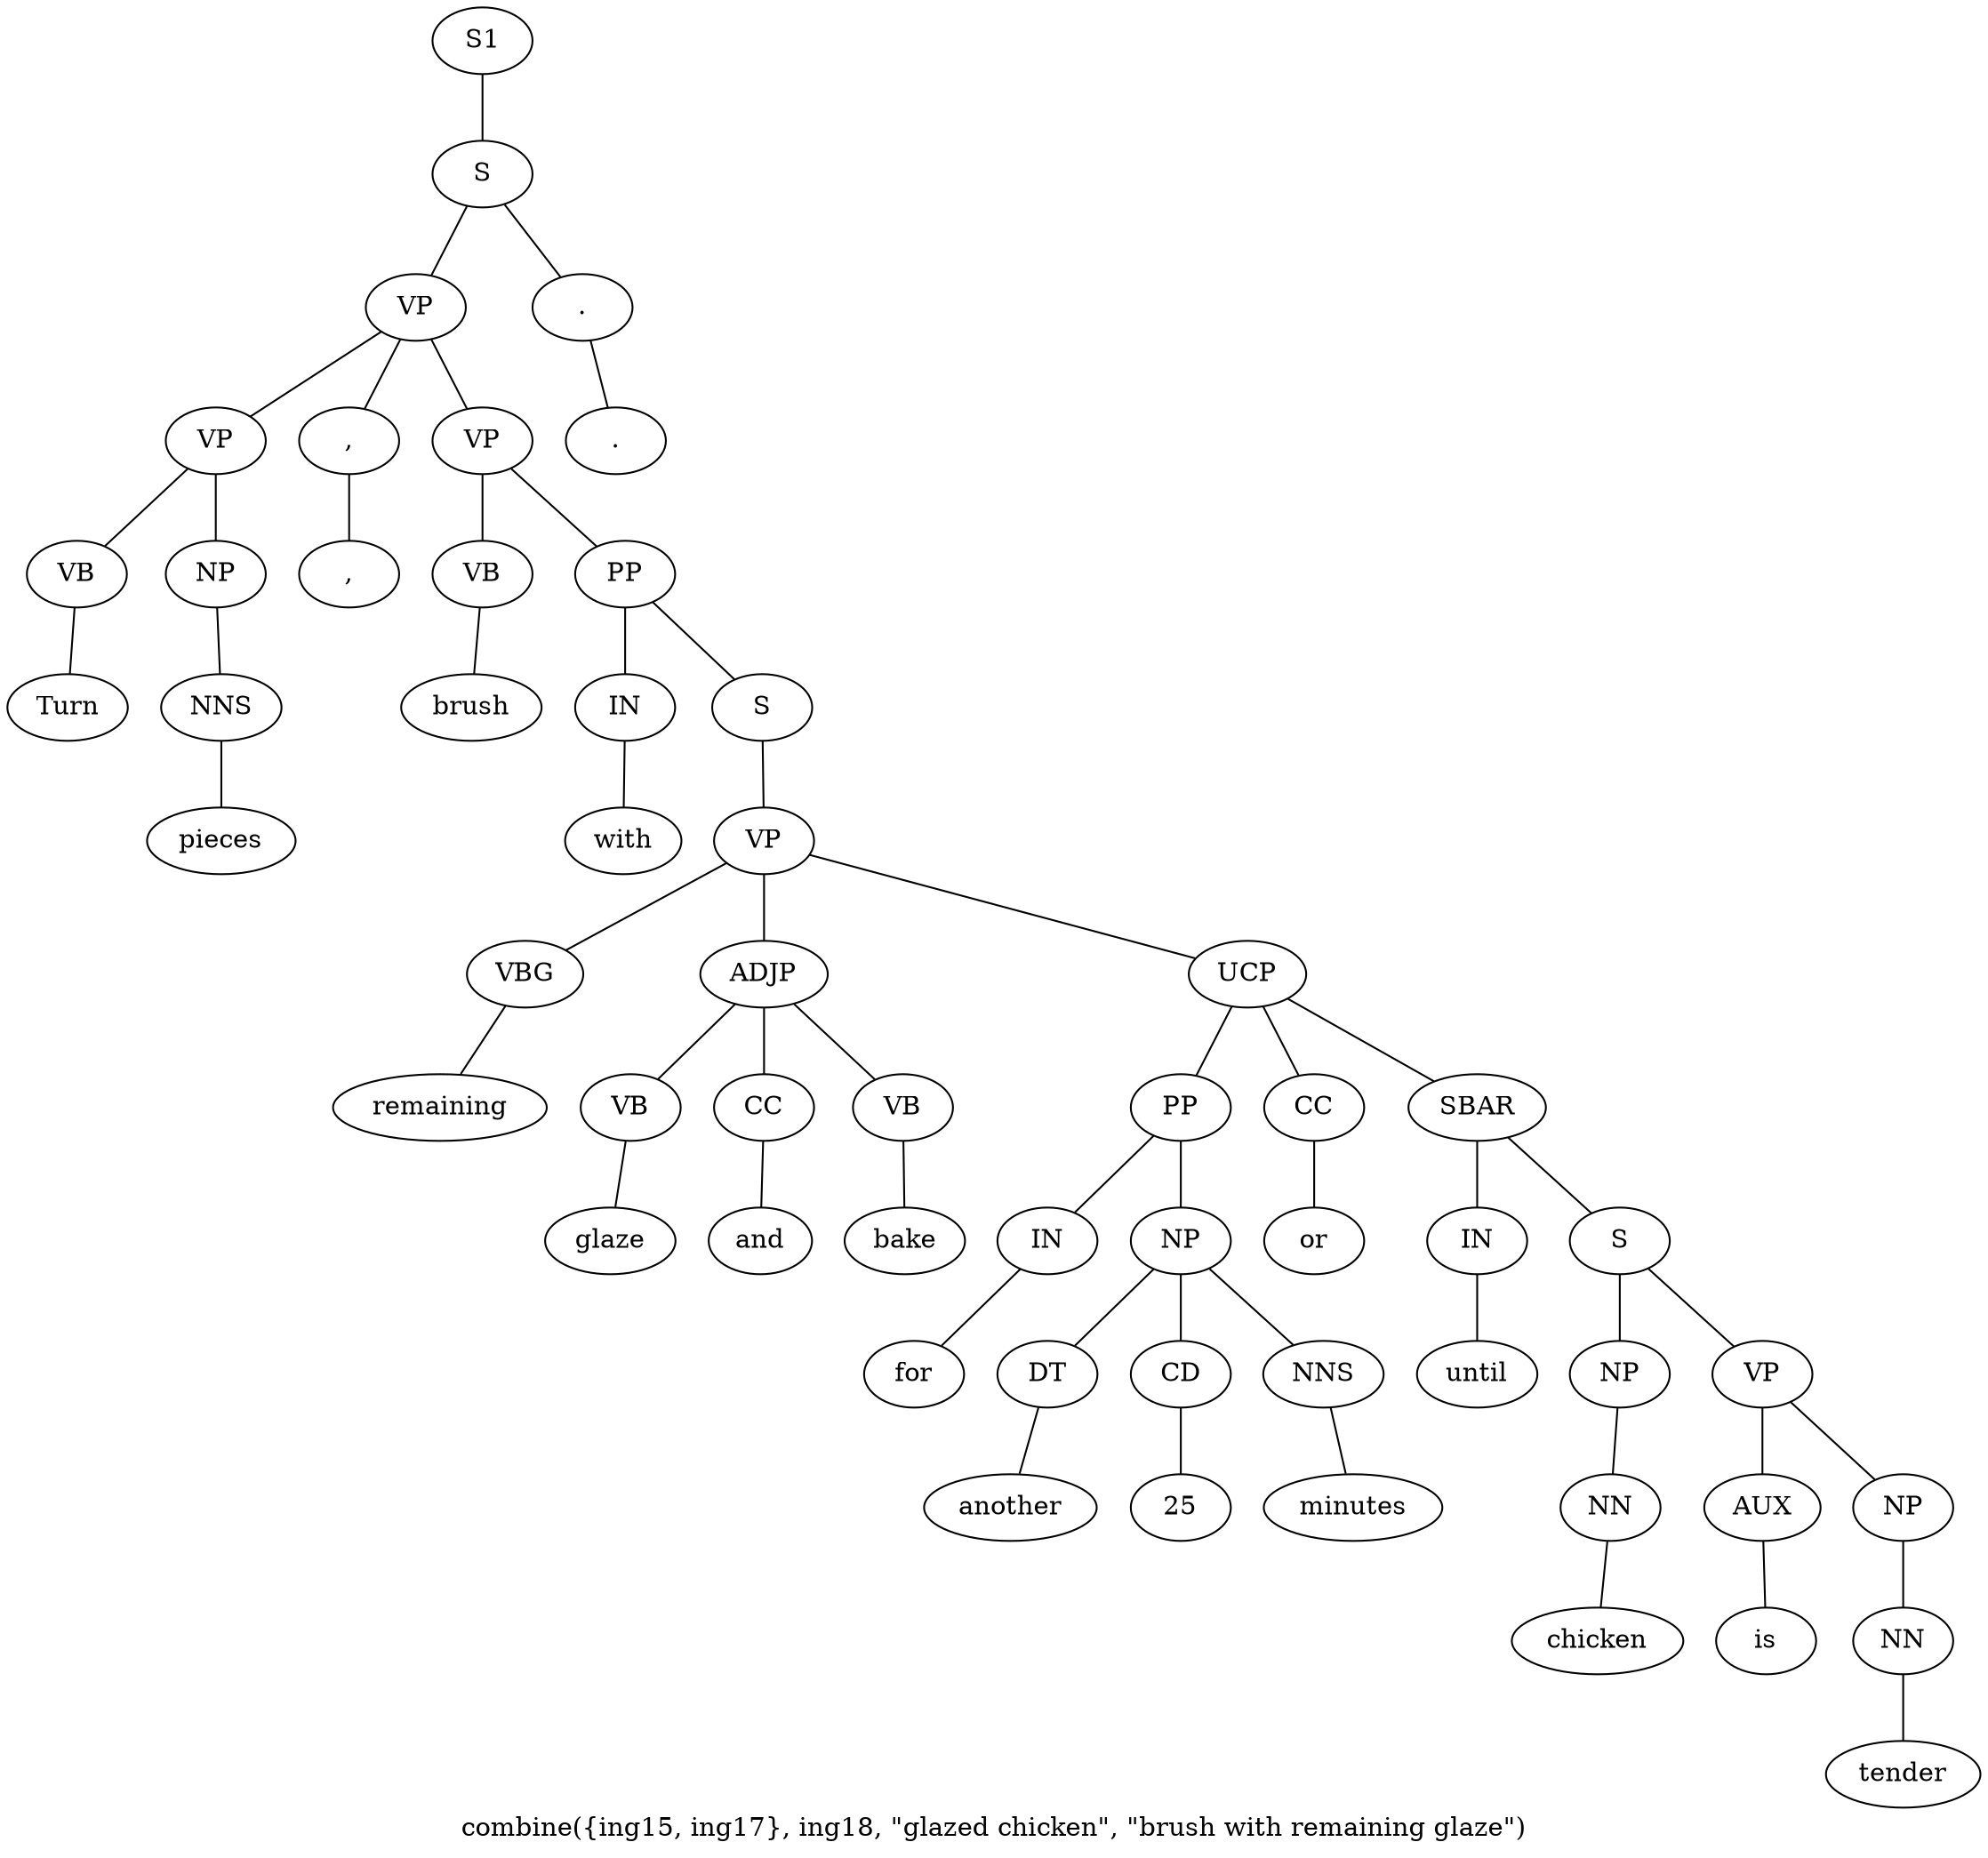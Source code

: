 graph SyntaxGraph {
	label = "combine({ing15, ing17}, ing18, \"glazed chicken\", \"brush with remaining glaze\")";
	Node0 [label="S1"];
	Node1 [label="S"];
	Node2 [label="VP"];
	Node3 [label="VP"];
	Node4 [label="VB"];
	Node5 [label="Turn"];
	Node6 [label="NP"];
	Node7 [label="NNS"];
	Node8 [label="pieces"];
	Node9 [label=","];
	Node10 [label=","];
	Node11 [label="VP"];
	Node12 [label="VB"];
	Node13 [label="brush"];
	Node14 [label="PP"];
	Node15 [label="IN"];
	Node16 [label="with"];
	Node17 [label="S"];
	Node18 [label="VP"];
	Node19 [label="VBG"];
	Node20 [label="remaining"];
	Node21 [label="ADJP"];
	Node22 [label="VB"];
	Node23 [label="glaze"];
	Node24 [label="CC"];
	Node25 [label="and"];
	Node26 [label="VB"];
	Node27 [label="bake"];
	Node28 [label="UCP"];
	Node29 [label="PP"];
	Node30 [label="IN"];
	Node31 [label="for"];
	Node32 [label="NP"];
	Node33 [label="DT"];
	Node34 [label="another"];
	Node35 [label="CD"];
	Node36 [label="25"];
	Node37 [label="NNS"];
	Node38 [label="minutes"];
	Node39 [label="CC"];
	Node40 [label="or"];
	Node41 [label="SBAR"];
	Node42 [label="IN"];
	Node43 [label="until"];
	Node44 [label="S"];
	Node45 [label="NP"];
	Node46 [label="NN"];
	Node47 [label="chicken"];
	Node48 [label="VP"];
	Node49 [label="AUX"];
	Node50 [label="is"];
	Node51 [label="NP"];
	Node52 [label="NN"];
	Node53 [label="tender"];
	Node54 [label="."];
	Node55 [label="."];

	Node0 -- Node1;
	Node1 -- Node2;
	Node1 -- Node54;
	Node2 -- Node3;
	Node2 -- Node9;
	Node2 -- Node11;
	Node3 -- Node4;
	Node3 -- Node6;
	Node4 -- Node5;
	Node6 -- Node7;
	Node7 -- Node8;
	Node9 -- Node10;
	Node11 -- Node12;
	Node11 -- Node14;
	Node12 -- Node13;
	Node14 -- Node15;
	Node14 -- Node17;
	Node15 -- Node16;
	Node17 -- Node18;
	Node18 -- Node19;
	Node18 -- Node21;
	Node18 -- Node28;
	Node19 -- Node20;
	Node21 -- Node22;
	Node21 -- Node24;
	Node21 -- Node26;
	Node22 -- Node23;
	Node24 -- Node25;
	Node26 -- Node27;
	Node28 -- Node29;
	Node28 -- Node39;
	Node28 -- Node41;
	Node29 -- Node30;
	Node29 -- Node32;
	Node30 -- Node31;
	Node32 -- Node33;
	Node32 -- Node35;
	Node32 -- Node37;
	Node33 -- Node34;
	Node35 -- Node36;
	Node37 -- Node38;
	Node39 -- Node40;
	Node41 -- Node42;
	Node41 -- Node44;
	Node42 -- Node43;
	Node44 -- Node45;
	Node44 -- Node48;
	Node45 -- Node46;
	Node46 -- Node47;
	Node48 -- Node49;
	Node48 -- Node51;
	Node49 -- Node50;
	Node51 -- Node52;
	Node52 -- Node53;
	Node54 -- Node55;
}